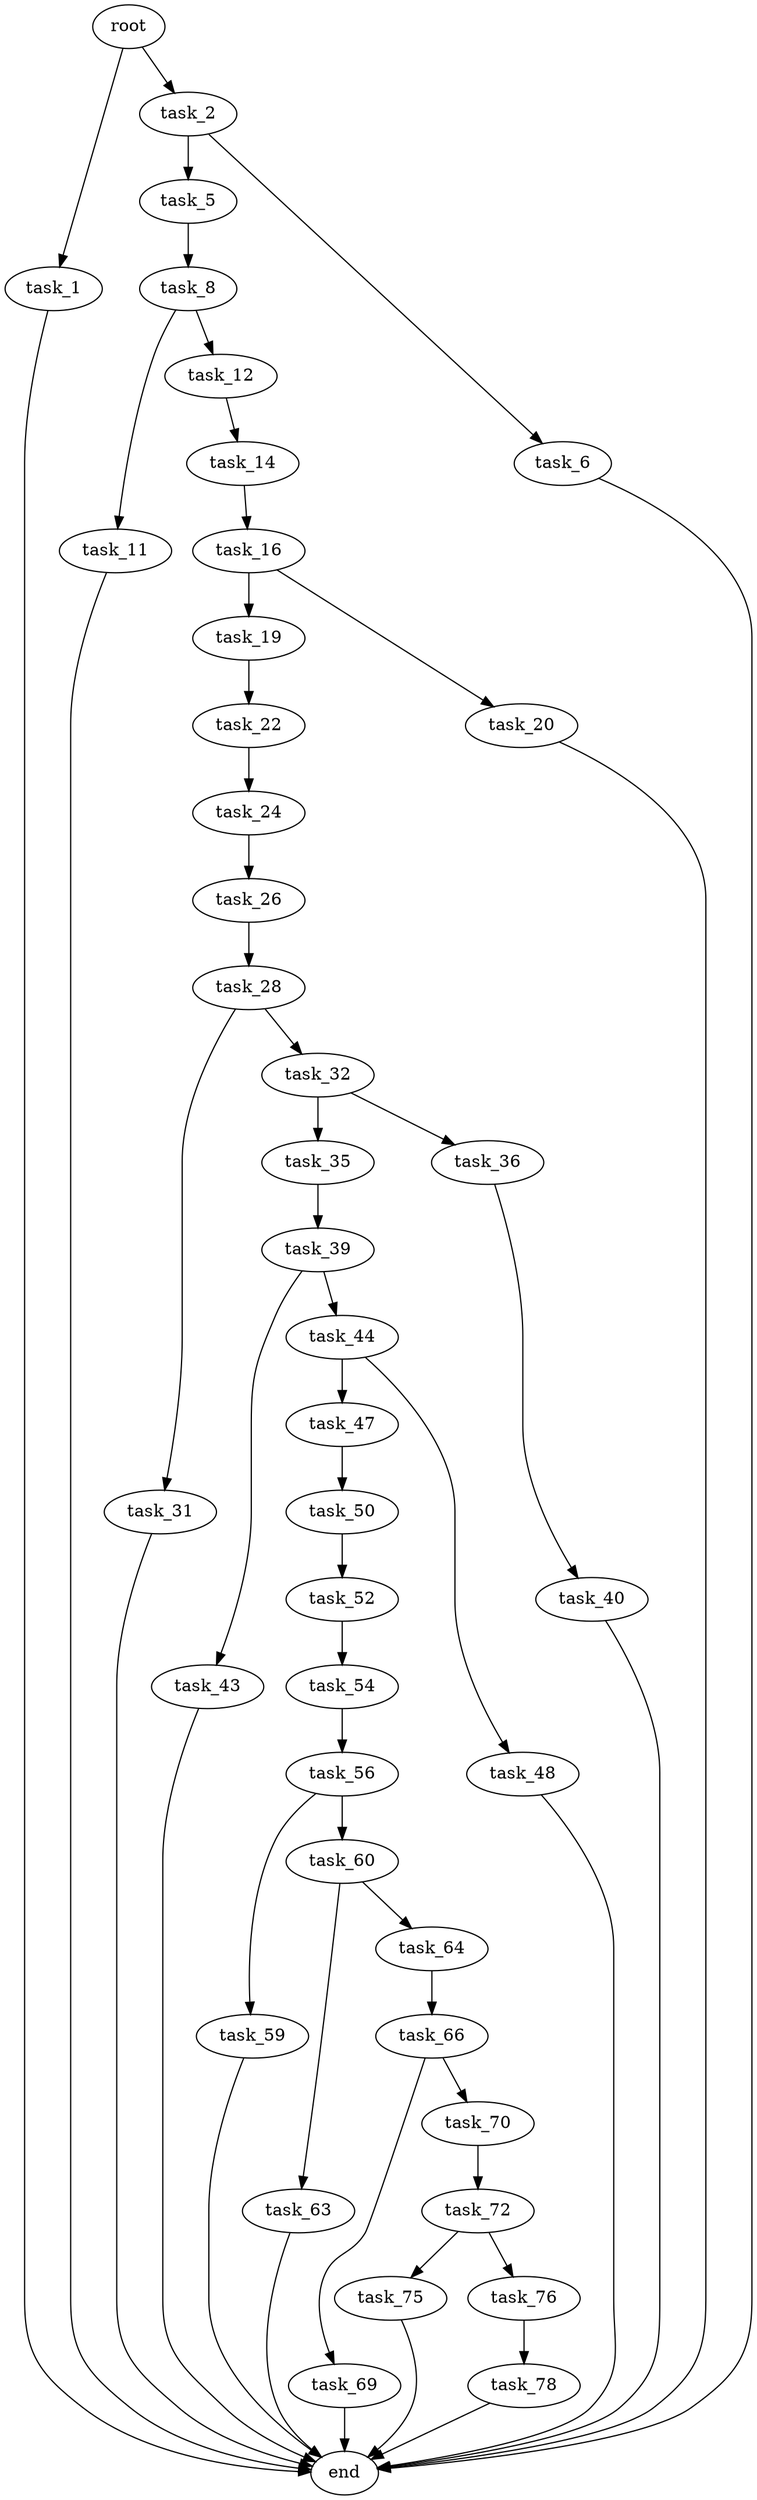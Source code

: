digraph G {
  root [size="0.000000"];
  task_1 [size="632073153726.000000"];
  task_2 [size="212660123352.000000"];
  task_5 [size="368293445632.000000"];
  task_6 [size="9609034588.000000"];
  task_8 [size="3160264984.000000"];
  task_11 [size="27547033472.000000"];
  task_12 [size="626015845076.000000"];
  task_14 [size="68719476736.000000"];
  task_16 [size="3202044123.000000"];
  task_19 [size="368293445632.000000"];
  task_20 [size="1016083788224.000000"];
  task_22 [size="9493229652.000000"];
  task_24 [size="474882622365.000000"];
  task_26 [size="549755813888.000000"];
  task_28 [size="445426435164.000000"];
  task_31 [size="1073741824000.000000"];
  task_32 [size="2809394985.000000"];
  task_35 [size="17689398291.000000"];
  task_36 [size="782757789696.000000"];
  task_39 [size="19633554990.000000"];
  task_40 [size="384681151882.000000"];
  task_43 [size="602347560.000000"];
  task_44 [size="549755813888.000000"];
  task_47 [size="619141494126.000000"];
  task_48 [size="41723859622.000000"];
  task_50 [size="2074626824.000000"];
  task_52 [size="3790400747.000000"];
  task_54 [size="298496894820.000000"];
  task_56 [size="33997309417.000000"];
  task_59 [size="9104390283.000000"];
  task_60 [size="134217728000.000000"];
  task_63 [size="19133888372.000000"];
  task_64 [size="3695662198.000000"];
  task_66 [size="12042081322.000000"];
  task_69 [size="29014198501.000000"];
  task_70 [size="5967070669.000000"];
  task_72 [size="6357593744.000000"];
  task_75 [size="782757789696.000000"];
  task_76 [size="447527203039.000000"];
  task_78 [size="734318112884.000000"];
  end [size="0.000000"];

  root -> task_1 [size="1.000000"];
  root -> task_2 [size="1.000000"];
  task_1 -> end [size="1.000000"];
  task_2 -> task_5 [size="679477248.000000"];
  task_2 -> task_6 [size="679477248.000000"];
  task_5 -> task_8 [size="411041792.000000"];
  task_6 -> end [size="1.000000"];
  task_8 -> task_11 [size="75497472.000000"];
  task_8 -> task_12 [size="75497472.000000"];
  task_11 -> end [size="1.000000"];
  task_12 -> task_14 [size="679477248.000000"];
  task_14 -> task_16 [size="134217728.000000"];
  task_16 -> task_19 [size="75497472.000000"];
  task_16 -> task_20 [size="75497472.000000"];
  task_19 -> task_22 [size="411041792.000000"];
  task_20 -> end [size="1.000000"];
  task_22 -> task_24 [size="838860800.000000"];
  task_24 -> task_26 [size="301989888.000000"];
  task_26 -> task_28 [size="536870912.000000"];
  task_28 -> task_31 [size="536870912.000000"];
  task_28 -> task_32 [size="536870912.000000"];
  task_31 -> end [size="1.000000"];
  task_32 -> task_35 [size="134217728.000000"];
  task_32 -> task_36 [size="134217728.000000"];
  task_35 -> task_39 [size="679477248.000000"];
  task_36 -> task_40 [size="679477248.000000"];
  task_39 -> task_43 [size="411041792.000000"];
  task_39 -> task_44 [size="411041792.000000"];
  task_40 -> end [size="1.000000"];
  task_43 -> end [size="1.000000"];
  task_44 -> task_47 [size="536870912.000000"];
  task_44 -> task_48 [size="536870912.000000"];
  task_47 -> task_50 [size="536870912.000000"];
  task_48 -> end [size="1.000000"];
  task_50 -> task_52 [size="33554432.000000"];
  task_52 -> task_54 [size="75497472.000000"];
  task_54 -> task_56 [size="209715200.000000"];
  task_56 -> task_59 [size="838860800.000000"];
  task_56 -> task_60 [size="838860800.000000"];
  task_59 -> end [size="1.000000"];
  task_60 -> task_63 [size="209715200.000000"];
  task_60 -> task_64 [size="209715200.000000"];
  task_63 -> end [size="1.000000"];
  task_64 -> task_66 [size="75497472.000000"];
  task_66 -> task_69 [size="411041792.000000"];
  task_66 -> task_70 [size="411041792.000000"];
  task_69 -> end [size="1.000000"];
  task_70 -> task_72 [size="134217728.000000"];
  task_72 -> task_75 [size="134217728.000000"];
  task_72 -> task_76 [size="134217728.000000"];
  task_75 -> end [size="1.000000"];
  task_76 -> task_78 [size="536870912.000000"];
  task_78 -> end [size="1.000000"];
}
